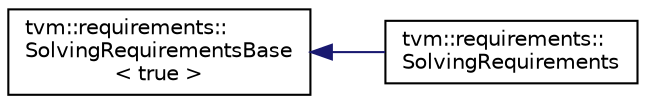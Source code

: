 digraph "Graphical Class Hierarchy"
{
  edge [fontname="Helvetica",fontsize="10",labelfontname="Helvetica",labelfontsize="10"];
  node [fontname="Helvetica",fontsize="10",shape=record];
  rankdir="LR";
  Node0 [label="tvm::requirements::\lSolvingRequirementsBase\l\< true \>",height=0.2,width=0.4,color="black", fillcolor="white", style="filled",URL="$classtvm_1_1requirements_1_1SolvingRequirementsBase.html"];
  Node0 -> Node1 [dir="back",color="midnightblue",fontsize="10",style="solid",fontname="Helvetica"];
  Node1 [label="tvm::requirements::\lSolvingRequirements",height=0.2,width=0.4,color="black", fillcolor="white", style="filled",URL="$classtvm_1_1requirements_1_1SolvingRequirements.html"];
}
